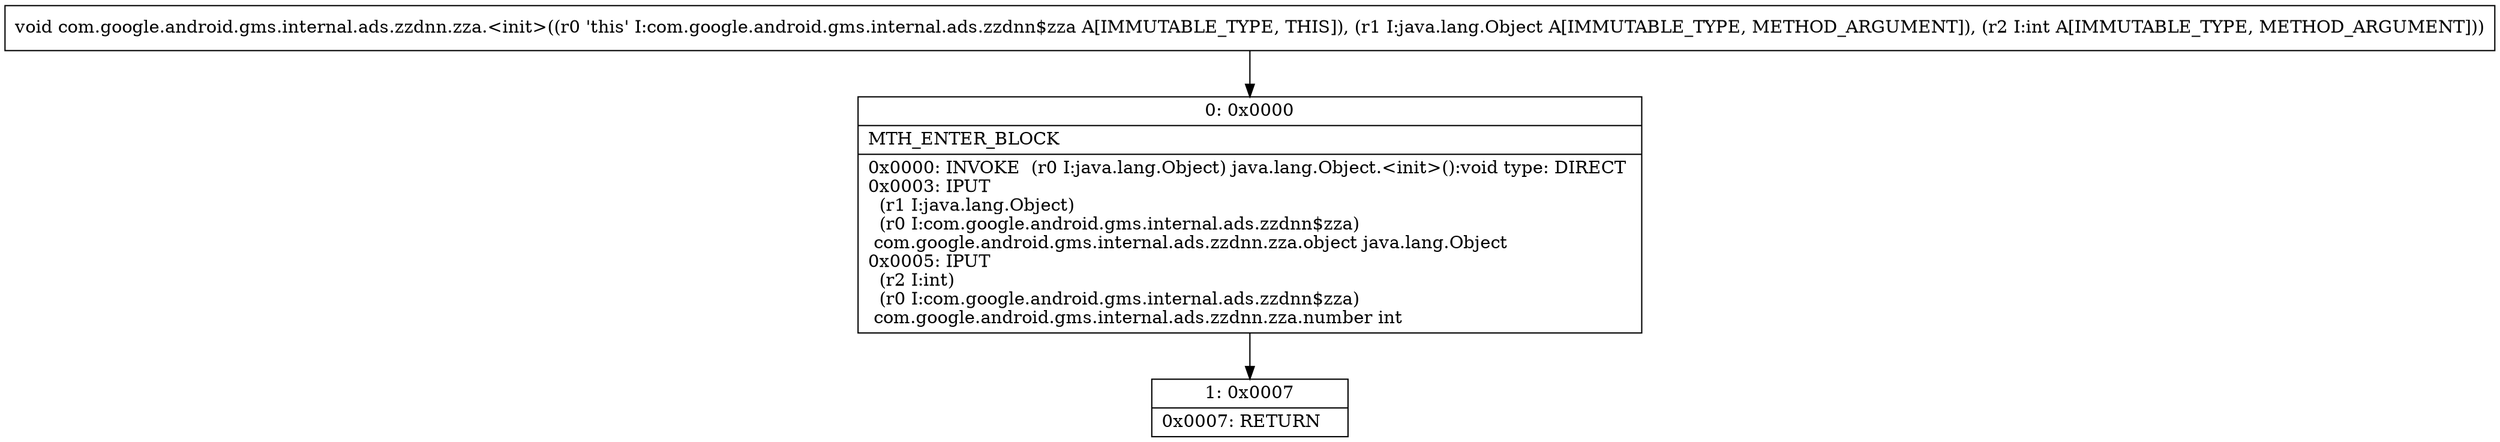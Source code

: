 digraph "CFG forcom.google.android.gms.internal.ads.zzdnn.zza.\<init\>(Ljava\/lang\/Object;I)V" {
Node_0 [shape=record,label="{0\:\ 0x0000|MTH_ENTER_BLOCK\l|0x0000: INVOKE  (r0 I:java.lang.Object) java.lang.Object.\<init\>():void type: DIRECT \l0x0003: IPUT  \l  (r1 I:java.lang.Object)\l  (r0 I:com.google.android.gms.internal.ads.zzdnn$zza)\l com.google.android.gms.internal.ads.zzdnn.zza.object java.lang.Object \l0x0005: IPUT  \l  (r2 I:int)\l  (r0 I:com.google.android.gms.internal.ads.zzdnn$zza)\l com.google.android.gms.internal.ads.zzdnn.zza.number int \l}"];
Node_1 [shape=record,label="{1\:\ 0x0007|0x0007: RETURN   \l}"];
MethodNode[shape=record,label="{void com.google.android.gms.internal.ads.zzdnn.zza.\<init\>((r0 'this' I:com.google.android.gms.internal.ads.zzdnn$zza A[IMMUTABLE_TYPE, THIS]), (r1 I:java.lang.Object A[IMMUTABLE_TYPE, METHOD_ARGUMENT]), (r2 I:int A[IMMUTABLE_TYPE, METHOD_ARGUMENT])) }"];
MethodNode -> Node_0;
Node_0 -> Node_1;
}

